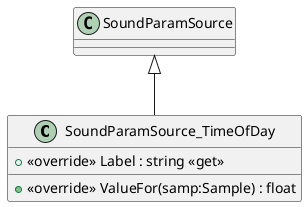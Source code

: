 @startuml
class SoundParamSource_TimeOfDay {
    + <<override>> Label : string <<get>>
    + <<override>> ValueFor(samp:Sample) : float
}
SoundParamSource <|-- SoundParamSource_TimeOfDay
@enduml
